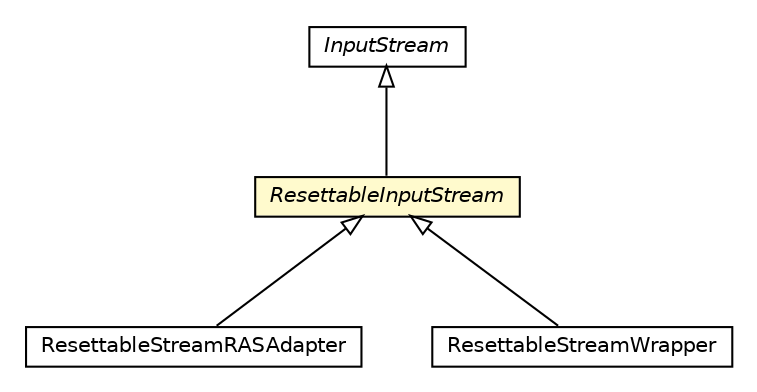 #!/usr/local/bin/dot
#
# Class diagram 
# Generated by UMLGraph version 5.1 (http://www.umlgraph.org/)
#

digraph G {
	edge [fontname="Helvetica",fontsize=10,labelfontname="Helvetica",labelfontsize=10];
	node [fontname="Helvetica",fontsize=10,shape=plaintext];
	nodesep=0.25;
	ranksep=0.5;
	// com.gc.iotools.fmt.ResettableStreamRASAdapter
	c1397 [label=<<table title="com.gc.iotools.fmt.ResettableStreamRASAdapter" border="0" cellborder="1" cellspacing="0" cellpadding="2" port="p" href="../ResettableStreamRASAdapter.html">
		<tr><td><table border="0" cellspacing="0" cellpadding="1">
<tr><td align="center" balign="center"> ResettableStreamRASAdapter </td></tr>
		</table></td></tr>
		</table>>, fontname="Helvetica", fontcolor="black", fontsize=10.0];
	// com.gc.iotools.fmt.ResettableStreamWrapper
	c1399 [label=<<table title="com.gc.iotools.fmt.ResettableStreamWrapper" border="0" cellborder="1" cellspacing="0" cellpadding="2" port="p" href="../ResettableStreamWrapper.html">
		<tr><td><table border="0" cellspacing="0" cellpadding="1">
<tr><td align="center" balign="center"> ResettableStreamWrapper </td></tr>
		</table></td></tr>
		</table>>, fontname="Helvetica", fontcolor="black", fontsize=10.0];
	// com.gc.iotools.fmt.base.ResettableInputStream
	c1407 [label=<<table title="com.gc.iotools.fmt.base.ResettableInputStream" border="0" cellborder="1" cellspacing="0" cellpadding="2" port="p" bgcolor="lemonChiffon" href="./ResettableInputStream.html">
		<tr><td><table border="0" cellspacing="0" cellpadding="1">
<tr><td align="center" balign="center"><font face="Helvetica-Oblique"> ResettableInputStream </font></td></tr>
		</table></td></tr>
		</table>>, fontname="Helvetica", fontcolor="black", fontsize=10.0];
	//com.gc.iotools.fmt.ResettableStreamRASAdapter extends com.gc.iotools.fmt.base.ResettableInputStream
	c1407:p -> c1397:p [dir=back,arrowtail=empty];
	//com.gc.iotools.fmt.ResettableStreamWrapper extends com.gc.iotools.fmt.base.ResettableInputStream
	c1407:p -> c1399:p [dir=back,arrowtail=empty];
	//com.gc.iotools.fmt.base.ResettableInputStream extends java.io.InputStream
	c1434:p -> c1407:p [dir=back,arrowtail=empty];
	// java.io.InputStream
	c1434 [label=<<table title="java.io.InputStream" border="0" cellborder="1" cellspacing="0" cellpadding="2" port="p" href="http://java.sun.com/javase/6/docs/api/java/io/InputStream.html">
		<tr><td><table border="0" cellspacing="0" cellpadding="1">
<tr><td align="center" balign="center"><font face="Helvetica-Oblique"> InputStream </font></td></tr>
		</table></td></tr>
		</table>>, fontname="Helvetica", fontcolor="black", fontsize=10.0];
}

